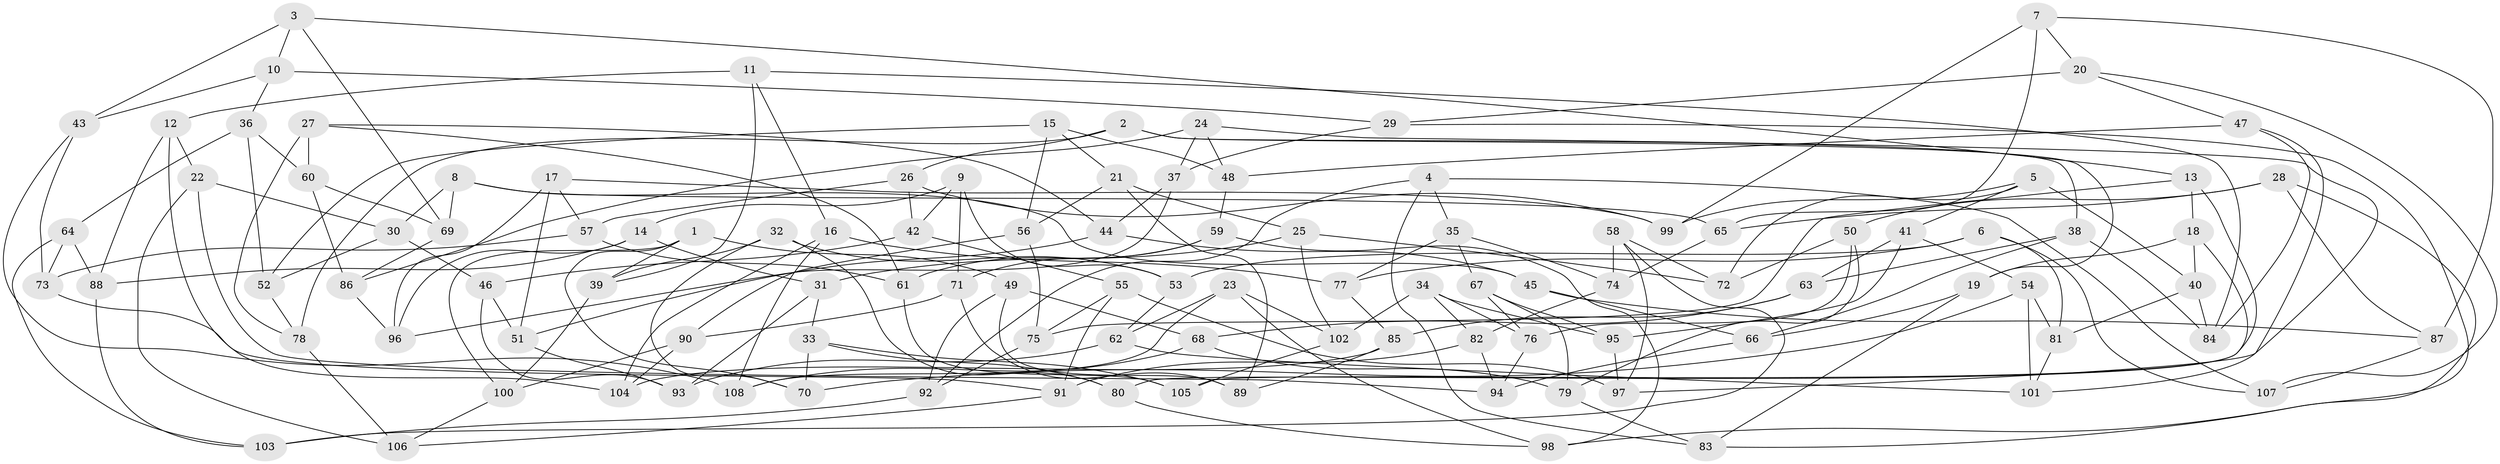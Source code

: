 // Generated by graph-tools (version 1.1) at 2025/56/03/09/25 04:56:40]
// undirected, 108 vertices, 216 edges
graph export_dot {
graph [start="1"]
  node [color=gray90,style=filled];
  1;
  2;
  3;
  4;
  5;
  6;
  7;
  8;
  9;
  10;
  11;
  12;
  13;
  14;
  15;
  16;
  17;
  18;
  19;
  20;
  21;
  22;
  23;
  24;
  25;
  26;
  27;
  28;
  29;
  30;
  31;
  32;
  33;
  34;
  35;
  36;
  37;
  38;
  39;
  40;
  41;
  42;
  43;
  44;
  45;
  46;
  47;
  48;
  49;
  50;
  51;
  52;
  53;
  54;
  55;
  56;
  57;
  58;
  59;
  60;
  61;
  62;
  63;
  64;
  65;
  66;
  67;
  68;
  69;
  70;
  71;
  72;
  73;
  74;
  75;
  76;
  77;
  78;
  79;
  80;
  81;
  82;
  83;
  84;
  85;
  86;
  87;
  88;
  89;
  90;
  91;
  92;
  93;
  94;
  95;
  96;
  97;
  98;
  99;
  100;
  101;
  102;
  103;
  104;
  105;
  106;
  107;
  108;
  1 -- 39;
  1 -- 100;
  1 -- 49;
  1 -- 70;
  2 -- 78;
  2 -- 19;
  2 -- 26;
  2 -- 38;
  3 -- 13;
  3 -- 69;
  3 -- 10;
  3 -- 43;
  4 -- 35;
  4 -- 92;
  4 -- 83;
  4 -- 107;
  5 -- 40;
  5 -- 41;
  5 -- 72;
  5 -- 99;
  6 -- 107;
  6 -- 53;
  6 -- 81;
  6 -- 77;
  7 -- 65;
  7 -- 87;
  7 -- 99;
  7 -- 20;
  8 -- 30;
  8 -- 45;
  8 -- 65;
  8 -- 69;
  9 -- 71;
  9 -- 42;
  9 -- 14;
  9 -- 53;
  10 -- 43;
  10 -- 36;
  10 -- 29;
  11 -- 16;
  11 -- 39;
  11 -- 84;
  11 -- 12;
  12 -- 104;
  12 -- 22;
  12 -- 88;
  13 -- 18;
  13 -- 80;
  13 -- 75;
  14 -- 88;
  14 -- 96;
  14 -- 31;
  15 -- 56;
  15 -- 21;
  15 -- 48;
  15 -- 52;
  16 -- 77;
  16 -- 104;
  16 -- 108;
  17 -- 57;
  17 -- 99;
  17 -- 96;
  17 -- 51;
  18 -- 19;
  18 -- 40;
  18 -- 105;
  19 -- 66;
  19 -- 83;
  20 -- 107;
  20 -- 29;
  20 -- 47;
  21 -- 89;
  21 -- 25;
  21 -- 56;
  22 -- 106;
  22 -- 30;
  22 -- 94;
  23 -- 102;
  23 -- 62;
  23 -- 98;
  23 -- 108;
  24 -- 86;
  24 -- 48;
  24 -- 101;
  24 -- 37;
  25 -- 72;
  25 -- 31;
  25 -- 102;
  26 -- 42;
  26 -- 99;
  26 -- 57;
  27 -- 60;
  27 -- 78;
  27 -- 61;
  27 -- 44;
  28 -- 65;
  28 -- 87;
  28 -- 83;
  28 -- 50;
  29 -- 37;
  29 -- 98;
  30 -- 46;
  30 -- 52;
  31 -- 33;
  31 -- 93;
  32 -- 39;
  32 -- 53;
  32 -- 70;
  32 -- 80;
  33 -- 80;
  33 -- 70;
  33 -- 105;
  34 -- 82;
  34 -- 95;
  34 -- 102;
  34 -- 76;
  35 -- 77;
  35 -- 67;
  35 -- 74;
  36 -- 60;
  36 -- 52;
  36 -- 64;
  37 -- 96;
  37 -- 44;
  38 -- 63;
  38 -- 84;
  38 -- 66;
  39 -- 100;
  40 -- 81;
  40 -- 84;
  41 -- 63;
  41 -- 95;
  41 -- 54;
  42 -- 46;
  42 -- 55;
  43 -- 73;
  43 -- 108;
  44 -- 51;
  44 -- 45;
  45 -- 87;
  45 -- 66;
  46 -- 93;
  46 -- 51;
  47 -- 84;
  47 -- 97;
  47 -- 48;
  48 -- 59;
  49 -- 92;
  49 -- 89;
  49 -- 68;
  50 -- 76;
  50 -- 79;
  50 -- 72;
  51 -- 93;
  52 -- 78;
  53 -- 62;
  54 -- 81;
  54 -- 101;
  54 -- 70;
  55 -- 75;
  55 -- 97;
  55 -- 91;
  56 -- 90;
  56 -- 75;
  57 -- 73;
  57 -- 61;
  58 -- 74;
  58 -- 103;
  58 -- 72;
  58 -- 97;
  59 -- 98;
  59 -- 61;
  59 -- 71;
  60 -- 69;
  60 -- 86;
  61 -- 105;
  62 -- 101;
  62 -- 93;
  63 -- 85;
  63 -- 68;
  64 -- 88;
  64 -- 103;
  64 -- 73;
  65 -- 74;
  66 -- 94;
  67 -- 95;
  67 -- 76;
  67 -- 79;
  68 -- 79;
  68 -- 108;
  69 -- 86;
  71 -- 90;
  71 -- 89;
  73 -- 91;
  74 -- 82;
  75 -- 92;
  76 -- 94;
  77 -- 85;
  78 -- 106;
  79 -- 83;
  80 -- 98;
  81 -- 101;
  82 -- 91;
  82 -- 94;
  85 -- 89;
  85 -- 104;
  86 -- 96;
  87 -- 107;
  88 -- 103;
  90 -- 100;
  90 -- 104;
  91 -- 106;
  92 -- 103;
  95 -- 97;
  100 -- 106;
  102 -- 105;
}
